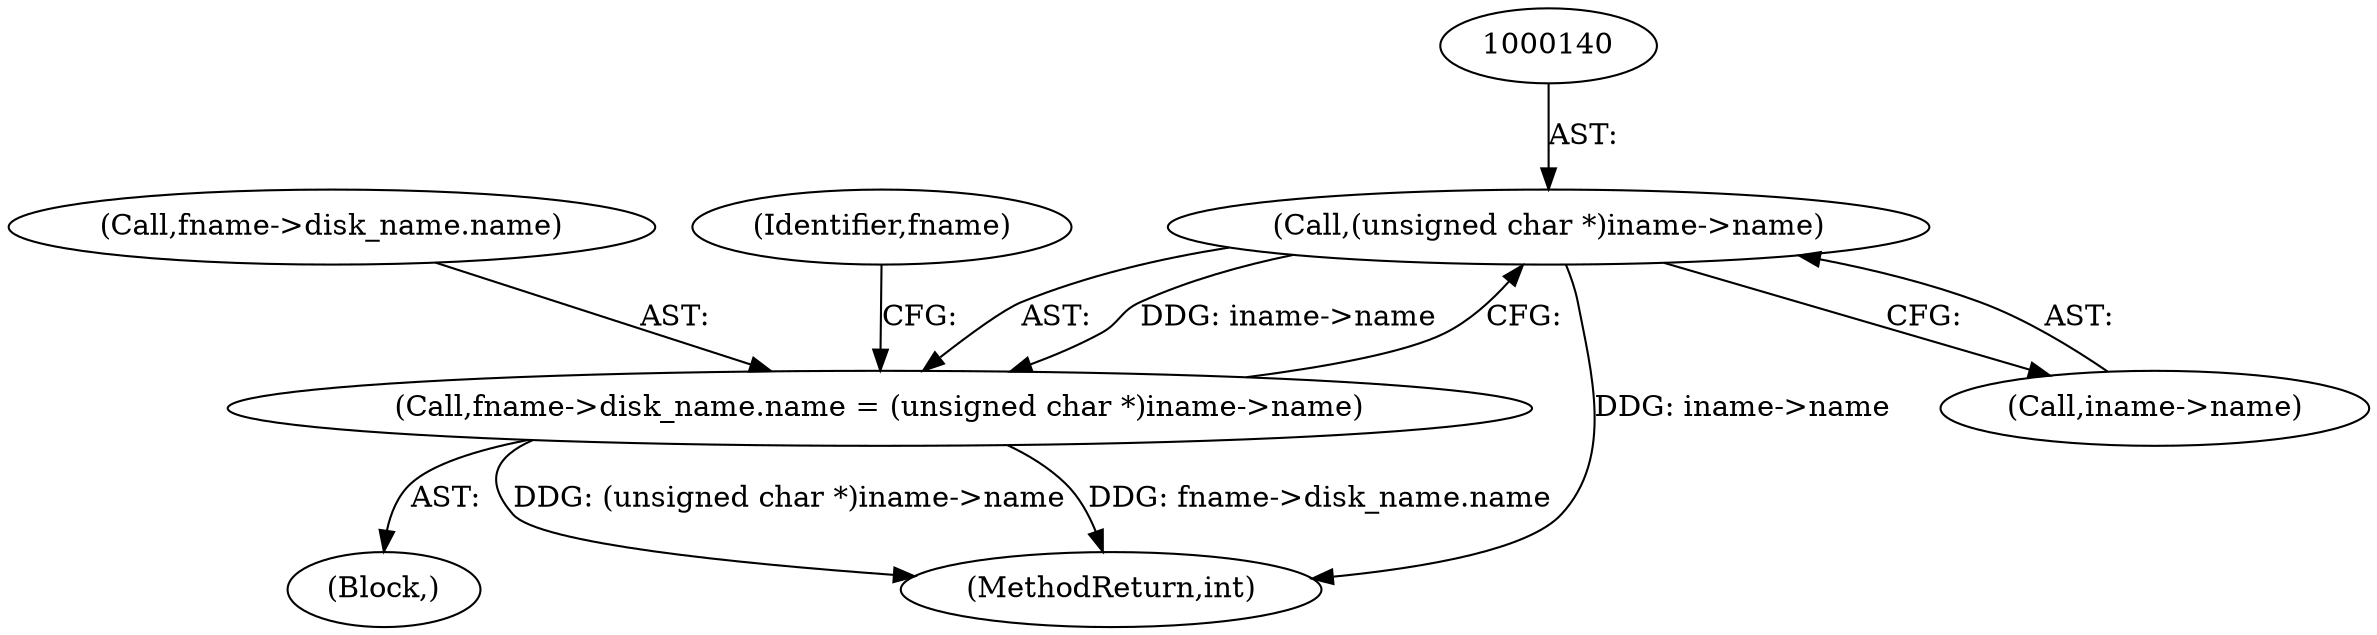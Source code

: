 digraph "0_linux_1b53cf9815bb4744958d41f3795d5d5a1d365e2d_0@pointer" {
"1000139" [label="(Call,(unsigned char *)iname->name)"];
"1000133" [label="(Call,fname->disk_name.name = (unsigned char *)iname->name)"];
"1000134" [label="(Call,fname->disk_name.name)"];
"1000132" [label="(Block,)"];
"1000139" [label="(Call,(unsigned char *)iname->name)"];
"1000133" [label="(Call,fname->disk_name.name = (unsigned char *)iname->name)"];
"1000377" [label="(MethodReturn,int)"];
"1000141" [label="(Call,iname->name)"];
"1000147" [label="(Identifier,fname)"];
"1000139" -> "1000133"  [label="AST: "];
"1000139" -> "1000141"  [label="CFG: "];
"1000140" -> "1000139"  [label="AST: "];
"1000141" -> "1000139"  [label="AST: "];
"1000133" -> "1000139"  [label="CFG: "];
"1000139" -> "1000377"  [label="DDG: iname->name"];
"1000139" -> "1000133"  [label="DDG: iname->name"];
"1000133" -> "1000132"  [label="AST: "];
"1000134" -> "1000133"  [label="AST: "];
"1000147" -> "1000133"  [label="CFG: "];
"1000133" -> "1000377"  [label="DDG: (unsigned char *)iname->name"];
"1000133" -> "1000377"  [label="DDG: fname->disk_name.name"];
}

